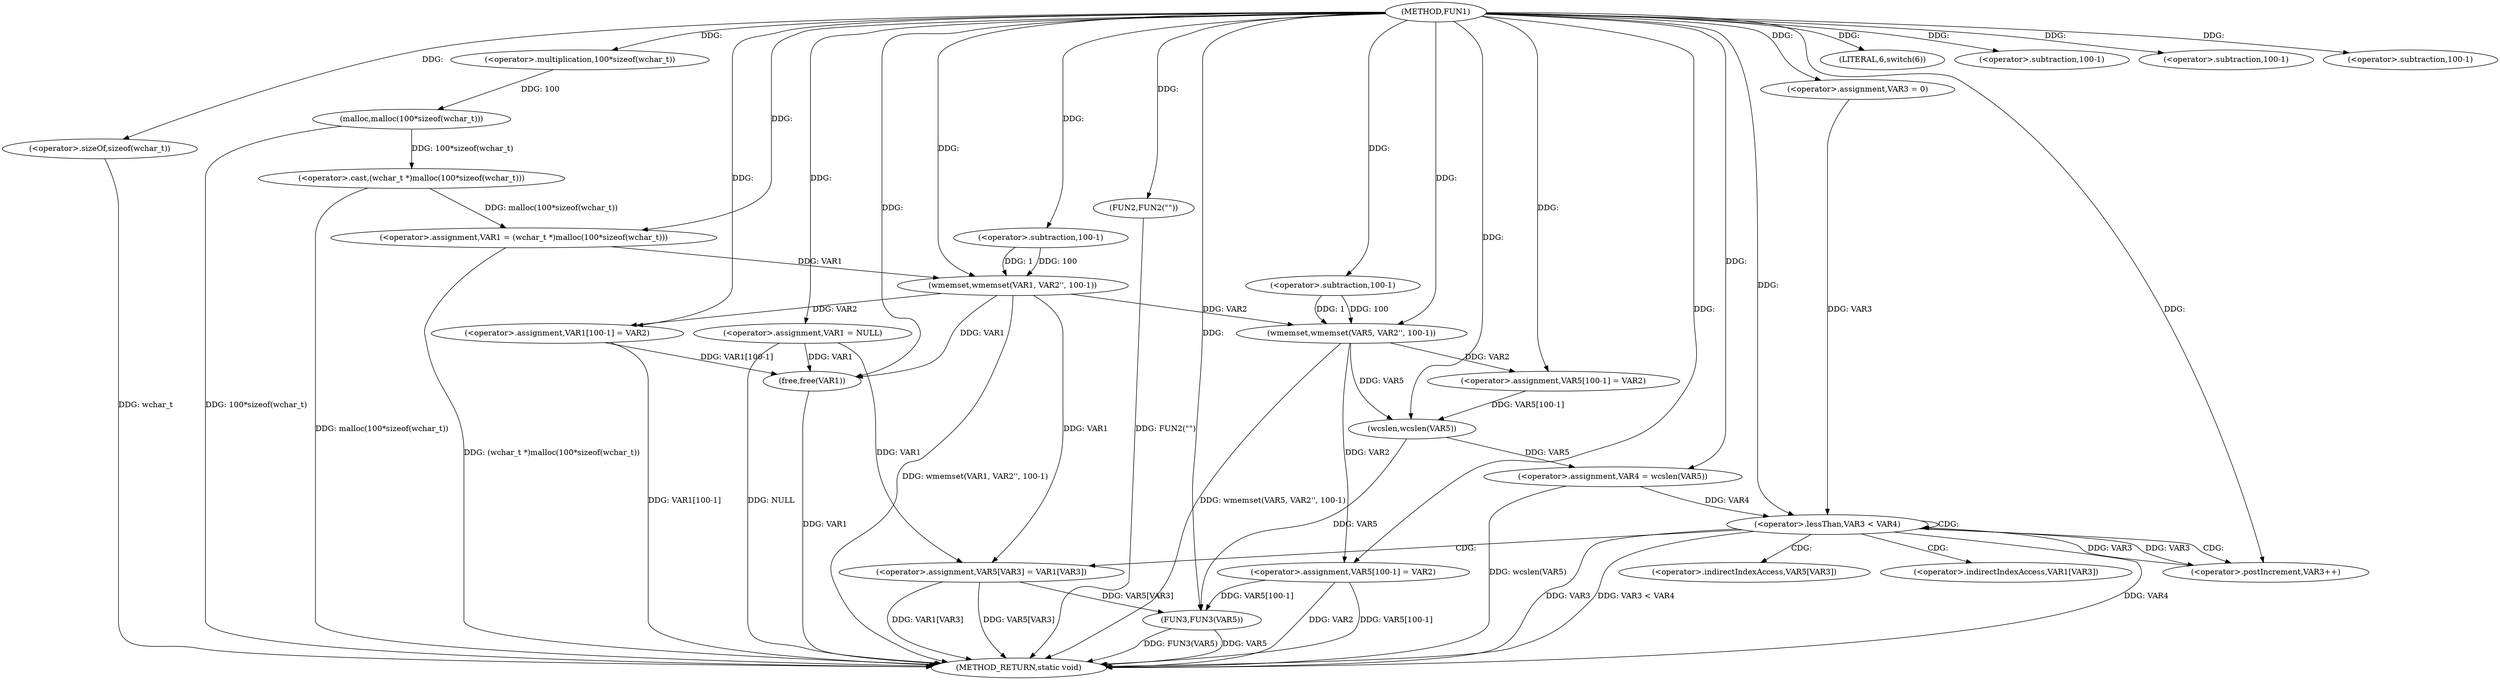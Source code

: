 digraph FUN1 {  
"1000100" [label = "(METHOD,FUN1)" ]
"1000186" [label = "(METHOD_RETURN,static void)" ]
"1000103" [label = "(<operator>.assignment,VAR1 = NULL)" ]
"1000107" [label = "(LITERAL,6,switch(6))" ]
"1000110" [label = "(<operator>.assignment,VAR1 = (wchar_t *)malloc(100*sizeof(wchar_t)))" ]
"1000112" [label = "(<operator>.cast,(wchar_t *)malloc(100*sizeof(wchar_t)))" ]
"1000114" [label = "(malloc,malloc(100*sizeof(wchar_t)))" ]
"1000115" [label = "(<operator>.multiplication,100*sizeof(wchar_t))" ]
"1000117" [label = "(<operator>.sizeOf,sizeof(wchar_t))" ]
"1000119" [label = "(wmemset,wmemset(VAR1, VAR2'', 100-1))" ]
"1000122" [label = "(<operator>.subtraction,100-1)" ]
"1000125" [label = "(<operator>.assignment,VAR1[100-1] = VAR2)" ]
"1000128" [label = "(<operator>.subtraction,100-1)" ]
"1000134" [label = "(FUN2,FUN2(\"\"))" ]
"1000141" [label = "(wmemset,wmemset(VAR5, VAR2'', 100-1))" ]
"1000144" [label = "(<operator>.subtraction,100-1)" ]
"1000147" [label = "(<operator>.assignment,VAR5[100-1] = VAR2)" ]
"1000150" [label = "(<operator>.subtraction,100-1)" ]
"1000154" [label = "(<operator>.assignment,VAR4 = wcslen(VAR5))" ]
"1000156" [label = "(wcslen,wcslen(VAR5))" ]
"1000159" [label = "(<operator>.assignment,VAR3 = 0)" ]
"1000162" [label = "(<operator>.lessThan,VAR3 < VAR4)" ]
"1000165" [label = "(<operator>.postIncrement,VAR3++)" ]
"1000168" [label = "(<operator>.assignment,VAR5[VAR3] = VAR1[VAR3])" ]
"1000175" [label = "(<operator>.assignment,VAR5[100-1] = VAR2)" ]
"1000178" [label = "(<operator>.subtraction,100-1)" ]
"1000182" [label = "(FUN3,FUN3(VAR5))" ]
"1000184" [label = "(free,free(VAR1))" ]
"1000169" [label = "(<operator>.indirectIndexAccess,VAR5[VAR3])" ]
"1000172" [label = "(<operator>.indirectIndexAccess,VAR1[VAR3])" ]
  "1000168" -> "1000186"  [ label = "DDG: VAR1[VAR3]"] 
  "1000184" -> "1000186"  [ label = "DDG: VAR1"] 
  "1000168" -> "1000186"  [ label = "DDG: VAR5[VAR3]"] 
  "1000103" -> "1000186"  [ label = "DDG: NULL"] 
  "1000112" -> "1000186"  [ label = "DDG: malloc(100*sizeof(wchar_t))"] 
  "1000141" -> "1000186"  [ label = "DDG: wmemset(VAR5, VAR2'', 100-1)"] 
  "1000175" -> "1000186"  [ label = "DDG: VAR2"] 
  "1000114" -> "1000186"  [ label = "DDG: 100*sizeof(wchar_t)"] 
  "1000175" -> "1000186"  [ label = "DDG: VAR5[100-1]"] 
  "1000117" -> "1000186"  [ label = "DDG: wchar_t"] 
  "1000110" -> "1000186"  [ label = "DDG: (wchar_t *)malloc(100*sizeof(wchar_t))"] 
  "1000154" -> "1000186"  [ label = "DDG: wcslen(VAR5)"] 
  "1000119" -> "1000186"  [ label = "DDG: wmemset(VAR1, VAR2'', 100-1)"] 
  "1000182" -> "1000186"  [ label = "DDG: VAR5"] 
  "1000182" -> "1000186"  [ label = "DDG: FUN3(VAR5)"] 
  "1000162" -> "1000186"  [ label = "DDG: VAR4"] 
  "1000125" -> "1000186"  [ label = "DDG: VAR1[100-1]"] 
  "1000134" -> "1000186"  [ label = "DDG: FUN2(\"\")"] 
  "1000162" -> "1000186"  [ label = "DDG: VAR3"] 
  "1000162" -> "1000186"  [ label = "DDG: VAR3 < VAR4"] 
  "1000100" -> "1000103"  [ label = "DDG: "] 
  "1000100" -> "1000107"  [ label = "DDG: "] 
  "1000112" -> "1000110"  [ label = "DDG: malloc(100*sizeof(wchar_t))"] 
  "1000100" -> "1000110"  [ label = "DDG: "] 
  "1000114" -> "1000112"  [ label = "DDG: 100*sizeof(wchar_t)"] 
  "1000115" -> "1000114"  [ label = "DDG: 100"] 
  "1000100" -> "1000115"  [ label = "DDG: "] 
  "1000100" -> "1000117"  [ label = "DDG: "] 
  "1000110" -> "1000119"  [ label = "DDG: VAR1"] 
  "1000100" -> "1000119"  [ label = "DDG: "] 
  "1000122" -> "1000119"  [ label = "DDG: 100"] 
  "1000122" -> "1000119"  [ label = "DDG: 1"] 
  "1000100" -> "1000122"  [ label = "DDG: "] 
  "1000119" -> "1000125"  [ label = "DDG: VAR2"] 
  "1000100" -> "1000125"  [ label = "DDG: "] 
  "1000100" -> "1000128"  [ label = "DDG: "] 
  "1000100" -> "1000134"  [ label = "DDG: "] 
  "1000100" -> "1000141"  [ label = "DDG: "] 
  "1000119" -> "1000141"  [ label = "DDG: VAR2"] 
  "1000144" -> "1000141"  [ label = "DDG: 100"] 
  "1000144" -> "1000141"  [ label = "DDG: 1"] 
  "1000100" -> "1000144"  [ label = "DDG: "] 
  "1000141" -> "1000147"  [ label = "DDG: VAR2"] 
  "1000100" -> "1000147"  [ label = "DDG: "] 
  "1000100" -> "1000150"  [ label = "DDG: "] 
  "1000156" -> "1000154"  [ label = "DDG: VAR5"] 
  "1000100" -> "1000154"  [ label = "DDG: "] 
  "1000141" -> "1000156"  [ label = "DDG: VAR5"] 
  "1000147" -> "1000156"  [ label = "DDG: VAR5[100-1]"] 
  "1000100" -> "1000156"  [ label = "DDG: "] 
  "1000100" -> "1000159"  [ label = "DDG: "] 
  "1000159" -> "1000162"  [ label = "DDG: VAR3"] 
  "1000165" -> "1000162"  [ label = "DDG: VAR3"] 
  "1000100" -> "1000162"  [ label = "DDG: "] 
  "1000154" -> "1000162"  [ label = "DDG: VAR4"] 
  "1000162" -> "1000165"  [ label = "DDG: VAR3"] 
  "1000100" -> "1000165"  [ label = "DDG: "] 
  "1000103" -> "1000168"  [ label = "DDG: VAR1"] 
  "1000119" -> "1000168"  [ label = "DDG: VAR1"] 
  "1000100" -> "1000175"  [ label = "DDG: "] 
  "1000141" -> "1000175"  [ label = "DDG: VAR2"] 
  "1000100" -> "1000178"  [ label = "DDG: "] 
  "1000168" -> "1000182"  [ label = "DDG: VAR5[VAR3]"] 
  "1000156" -> "1000182"  [ label = "DDG: VAR5"] 
  "1000175" -> "1000182"  [ label = "DDG: VAR5[100-1]"] 
  "1000100" -> "1000182"  [ label = "DDG: "] 
  "1000125" -> "1000184"  [ label = "DDG: VAR1[100-1]"] 
  "1000103" -> "1000184"  [ label = "DDG: VAR1"] 
  "1000119" -> "1000184"  [ label = "DDG: VAR1"] 
  "1000100" -> "1000184"  [ label = "DDG: "] 
  "1000162" -> "1000168"  [ label = "CDG: "] 
  "1000162" -> "1000162"  [ label = "CDG: "] 
  "1000162" -> "1000165"  [ label = "CDG: "] 
  "1000162" -> "1000172"  [ label = "CDG: "] 
  "1000162" -> "1000169"  [ label = "CDG: "] 
}
